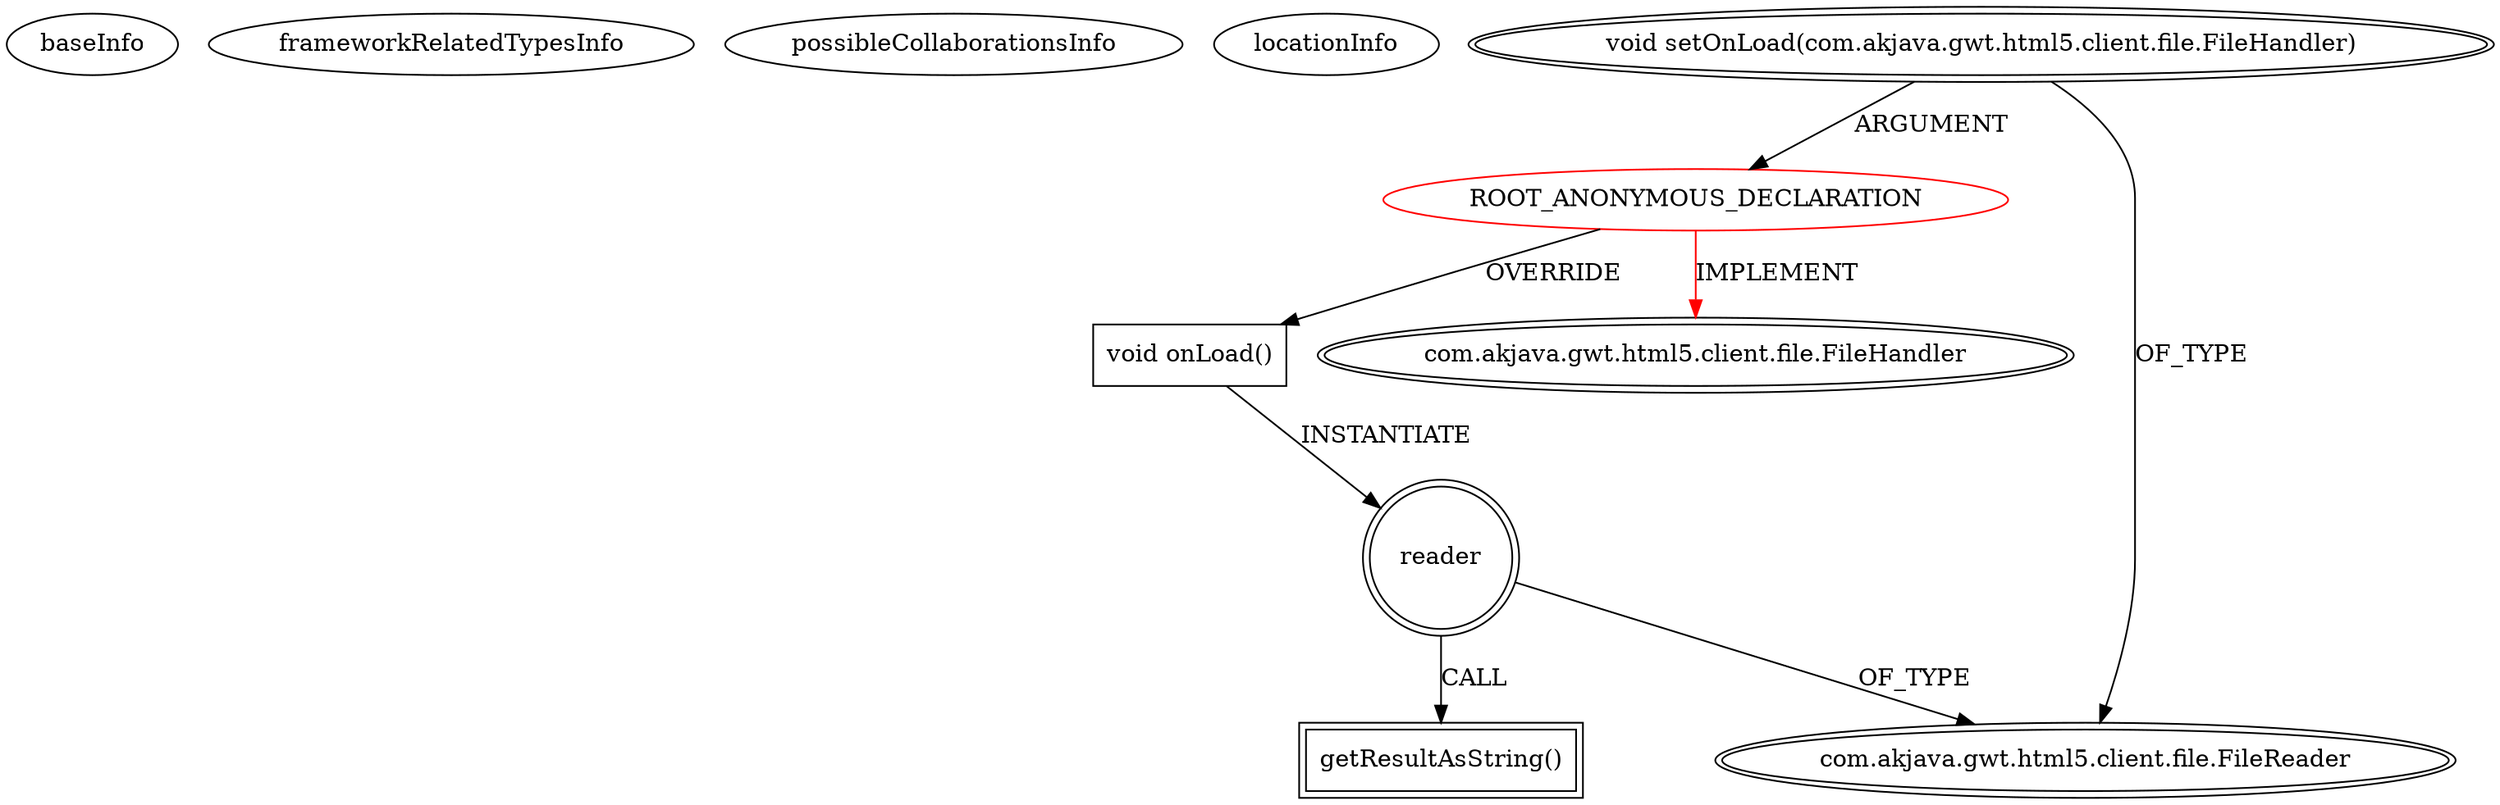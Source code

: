 digraph {
baseInfo[graphId=564,category="extension_graph",isAnonymous=true,possibleRelation=false]
frameworkRelatedTypesInfo[0="com.akjava.gwt.html5.client.file.FileHandler"]
possibleCollaborationsInfo[]
locationInfo[projectName="akjava-GWT-Hangouts",filePath="/akjava-GWT-Hangouts/GWT-Hangouts-master/apps/sound-player/src/com/akjava/gwt/hangout/soundplayer/client/HangoutSoundPlayer.java",contextSignature="void onChange(com.google.gwt.event.dom.client.ChangeEvent)",graphId="564"]
0[label="ROOT_ANONYMOUS_DECLARATION",vertexType="ROOT_ANONYMOUS_DECLARATION",isFrameworkType=false,color=red]
1[label="com.akjava.gwt.html5.client.file.FileHandler",vertexType="FRAMEWORK_INTERFACE_TYPE",isFrameworkType=true,peripheries=2]
2[label="void setOnLoad(com.akjava.gwt.html5.client.file.FileHandler)",vertexType="OUTSIDE_CALL",isFrameworkType=true,peripheries=2]
3[label="com.akjava.gwt.html5.client.file.FileReader",vertexType="FRAMEWORK_CLASS_TYPE",isFrameworkType=true,peripheries=2]
4[label="void onLoad()",vertexType="OVERRIDING_METHOD_DECLARATION",isFrameworkType=false,shape=box]
5[label="reader",vertexType="VARIABLE_EXPRESION",isFrameworkType=true,peripheries=2,shape=circle]
6[label="getResultAsString()",vertexType="INSIDE_CALL",isFrameworkType=true,peripheries=2,shape=box]
0->1[label="IMPLEMENT",color=red]
2->0[label="ARGUMENT"]
2->3[label="OF_TYPE"]
0->4[label="OVERRIDE"]
4->5[label="INSTANTIATE"]
5->3[label="OF_TYPE"]
5->6[label="CALL"]
}
